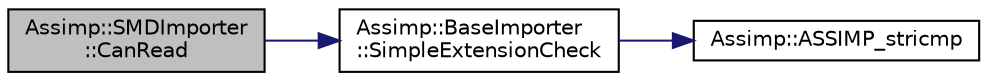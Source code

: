 digraph "Assimp::SMDImporter::CanRead"
{
  edge [fontname="Helvetica",fontsize="10",labelfontname="Helvetica",labelfontsize="10"];
  node [fontname="Helvetica",fontsize="10",shape=record];
  rankdir="LR";
  Node1 [label="Assimp::SMDImporter\l::CanRead",height=0.2,width=0.4,color="black", fillcolor="grey75", style="filled", fontcolor="black"];
  Node1 -> Node2 [color="midnightblue",fontsize="10",style="solid"];
  Node2 [label="Assimp::BaseImporter\l::SimpleExtensionCheck",height=0.2,width=0.4,color="black", fillcolor="white", style="filled",URL="$class_assimp_1_1_base_importer.html#a459774d87bff2cc54afbd768de98d438",tooltip="Check whether a file has a specific file extension. "];
  Node2 -> Node3 [color="midnightblue",fontsize="10",style="solid"];
  Node3 [label="Assimp::ASSIMP_stricmp",height=0.2,width=0.4,color="black", fillcolor="white", style="filled",URL="$namespace_assimp.html#a72851b2740829d0e26ee31da7af20ce6",tooltip="Helper function to do platform independent string comparison. "];
}
